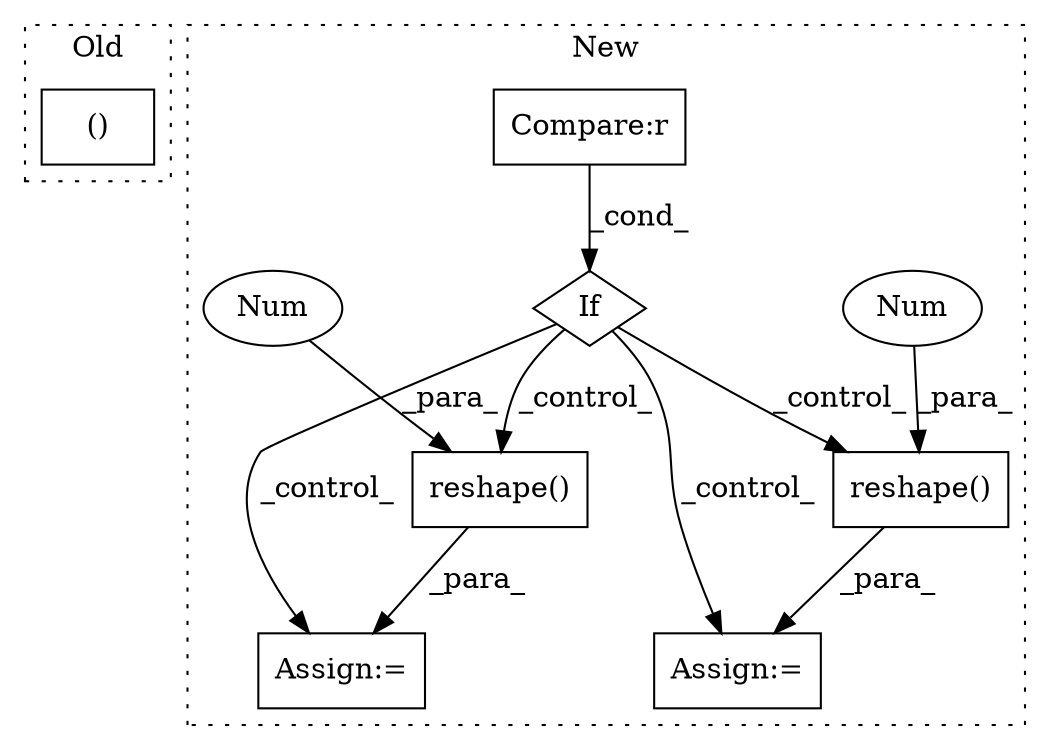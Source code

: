 digraph G {
subgraph cluster0 {
1 [label="()" a="54" s="895" l="9" shape="box"];
label = "Old";
style="dotted";
}
subgraph cluster1 {
2 [label="reshape()" a="75" s="1285,1324" l="27,1" shape="box"];
3 [label="Assign:=" a="68" s="1282" l="3" shape="box"];
4 [label="Num" a="76" s="1322" l="2" shape="ellipse"];
5 [label="If" a="96" s="1135" l="3" shape="diamond"];
6 [label="Assign:=" a="68" s="1339" l="3" shape="box"];
7 [label="reshape()" a="75" s="1227,1266" l="27,1" shape="box"];
8 [label="Num" a="76" s="1264" l="2" shape="ellipse"];
9 [label="Compare:r" a="40" s="1138" l="19" shape="box"];
label = "New";
style="dotted";
}
2 -> 3 [label="_para_"];
4 -> 2 [label="_para_"];
5 -> 2 [label="_control_"];
5 -> 6 [label="_control_"];
5 -> 3 [label="_control_"];
5 -> 7 [label="_control_"];
7 -> 6 [label="_para_"];
8 -> 7 [label="_para_"];
9 -> 5 [label="_cond_"];
}